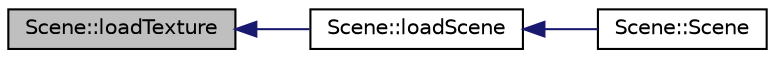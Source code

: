 digraph "Scene::loadTexture"
{
  edge [fontname="Helvetica",fontsize="10",labelfontname="Helvetica",labelfontsize="10"];
  node [fontname="Helvetica",fontsize="10",shape=record];
  rankdir="LR";
  Node1 [label="Scene::loadTexture",height=0.2,width=0.4,color="black", fillcolor="grey75", style="filled" fontcolor="black"];
  Node1 -> Node2 [dir="back",color="midnightblue",fontsize="10",style="solid",fontname="Helvetica"];
  Node2 [label="Scene::loadScene",height=0.2,width=0.4,color="black", fillcolor="white", style="filled",URL="$class_scene.html#ad250358a843813c8c3195b80f8d0ed67",tooltip="Loads a scene using a specified scene file (.jes) "];
  Node2 -> Node3 [dir="back",color="midnightblue",fontsize="10",style="solid",fontname="Helvetica"];
  Node3 [label="Scene::Scene",height=0.2,width=0.4,color="black", fillcolor="white", style="filled",URL="$class_scene.html#a06cf49594fe578fbcd662ab0e976cbd5",tooltip="Loads the scene at the specified path. "];
}

